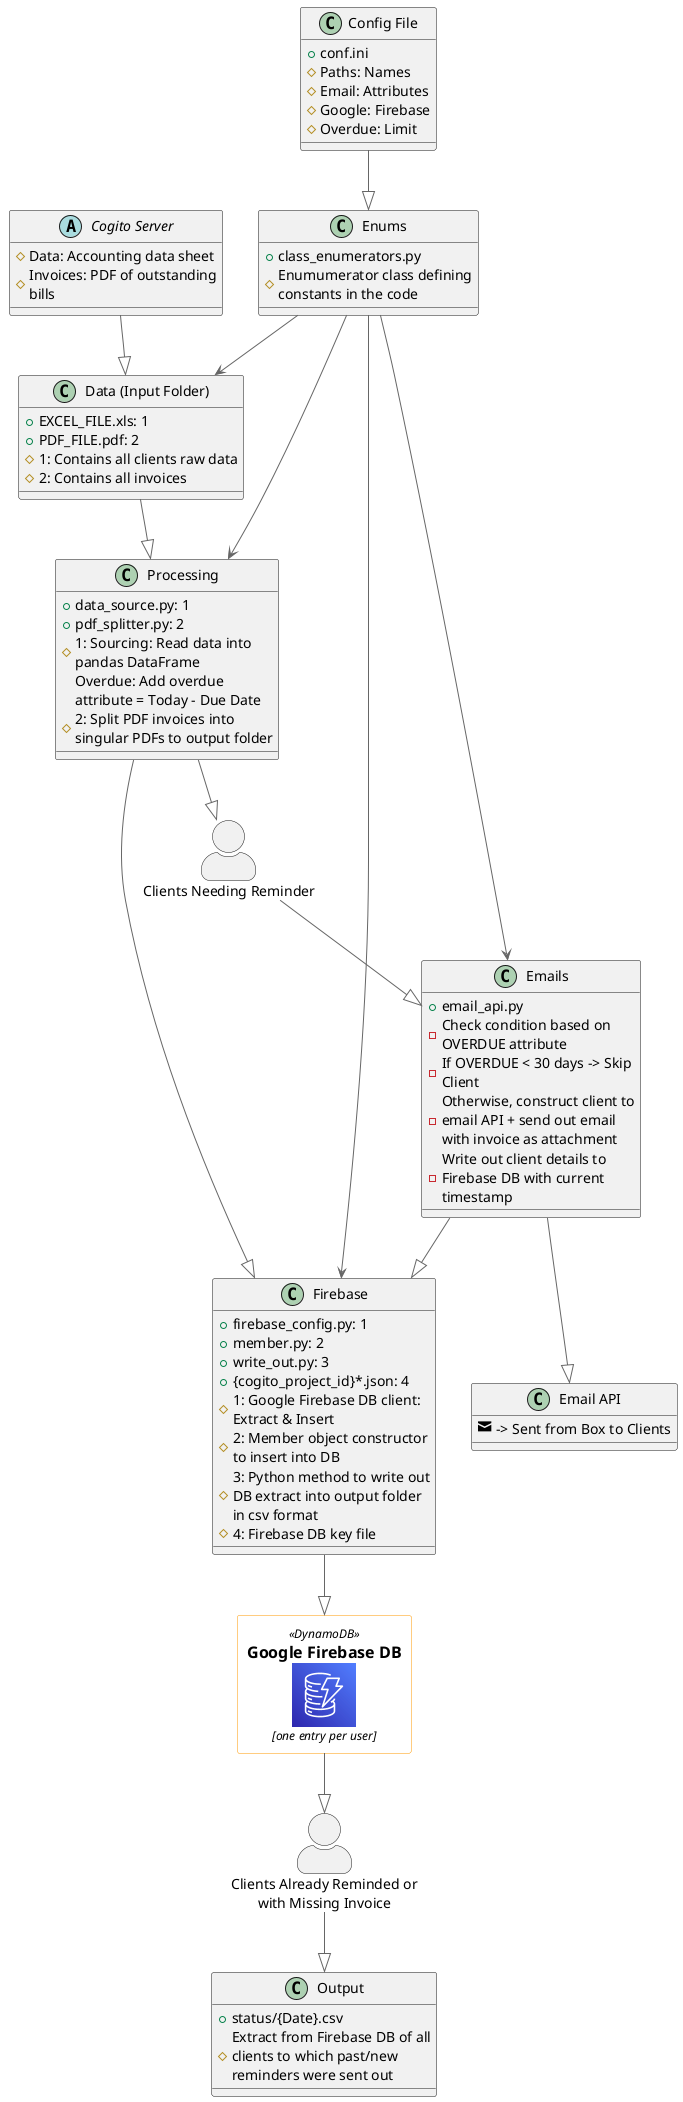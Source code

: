 @startuml Cogito

!include <awslib/AWSCommon>
' !include <awslib/AWSSimplified>
!include <awslib/Database/DynamoDB>

allowmixing
top to bottom direction
skinparam packageStyle rectangle
skinparam actorStyle awesome

actor :Clients Needing Reminder: as Reminders
actor :Clients Already Reminded or with Missing Invoice: as Filters

abstract class CogitoServer as "Cogito Server" {
    #Data: Accounting data sheet
    #Invoices: PDF of outstanding bills
}
class ConfigFile as "Config File" {
    +conf.ini
    #Paths: Names
    #Email: Attributes
    #Google: Firebase
    #Overdue: Limit
}
class Enums {
    +class_enumerators.py
    #Enumumerator class defining constants in the code
}
class DataInputFolder as "Data (Input Folder)" {
    +EXCEL_FILE.xls: 1
    +PDF_FILE.pdf: 2
    #1: Contains all clients raw data
    #2: Contains all invoices
}
class Processing {
    +data_source.py: 1
    +pdf_splitter.py: 2
    #1: Sourcing: Read data into pandas DataFrame
    Overdue: Add overdue attribute = Today - Due Date
    #2: Split PDF invoices into singular PDFs to output folder
}
class Firebase {
    +firebase_config.py: 1
    +member.py: 2
    +write_out.py: 3
    +{cogito_project_id}*.json: 4
    #1: Google Firebase DB client: Extract & Insert
    #2: Member object constructor to insert into DB
    #3: Python method to write out DB extract into output folder in csv format
    #4: Firebase DB key file
}
class Emails {
    +email_api.py
    - Check condition based on OVERDUE attribute
    - If OVERDUE < 30 days -> Skip Client
    - Otherwise, construct client to email API + send out email with invoice as attachment
    - Write out client details to Firebase DB with current timestamp
}
class Output {
    +status/{Date}.csv
    #Extract from Firebase DB of all clients to which past/new reminders were sent out
}

DynamoDB(FirebaseDB, "Google Firebase DB", "one entry per user")
class EmailAPI as "Email API" {
  <size:20><&envelope-closed></size> -> Sent from Box to Clients
}

' ---------------------- '

ConfigFile --|> Enums

Enums --> DataInputFolder
Enums --> Processing
Enums --> Emails
Enums --> Firebase

CogitoServer --|> DataInputFolder
DataInputFolder --|> Processing
Processing --|> Reminders
Reminders --|> Emails

Processing --|> Firebase
Firebase --|> FirebaseDB

Emails --|> Firebase
Emails --|> EmailAPI

FirebaseDB --|> Filters
Filters --|> Output

@enduml